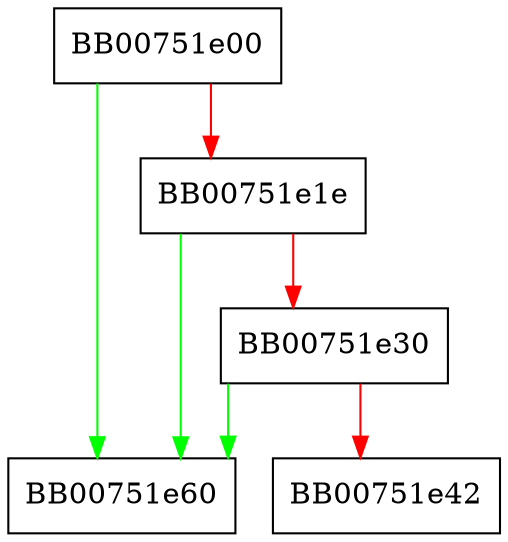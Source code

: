 digraph ossl_ec_GF2m_simple_point_copy {
  node [shape="box"];
  graph [splines=ortho];
  BB00751e00 -> BB00751e60 [color="green"];
  BB00751e00 -> BB00751e1e [color="red"];
  BB00751e1e -> BB00751e60 [color="green"];
  BB00751e1e -> BB00751e30 [color="red"];
  BB00751e30 -> BB00751e60 [color="green"];
  BB00751e30 -> BB00751e42 [color="red"];
}